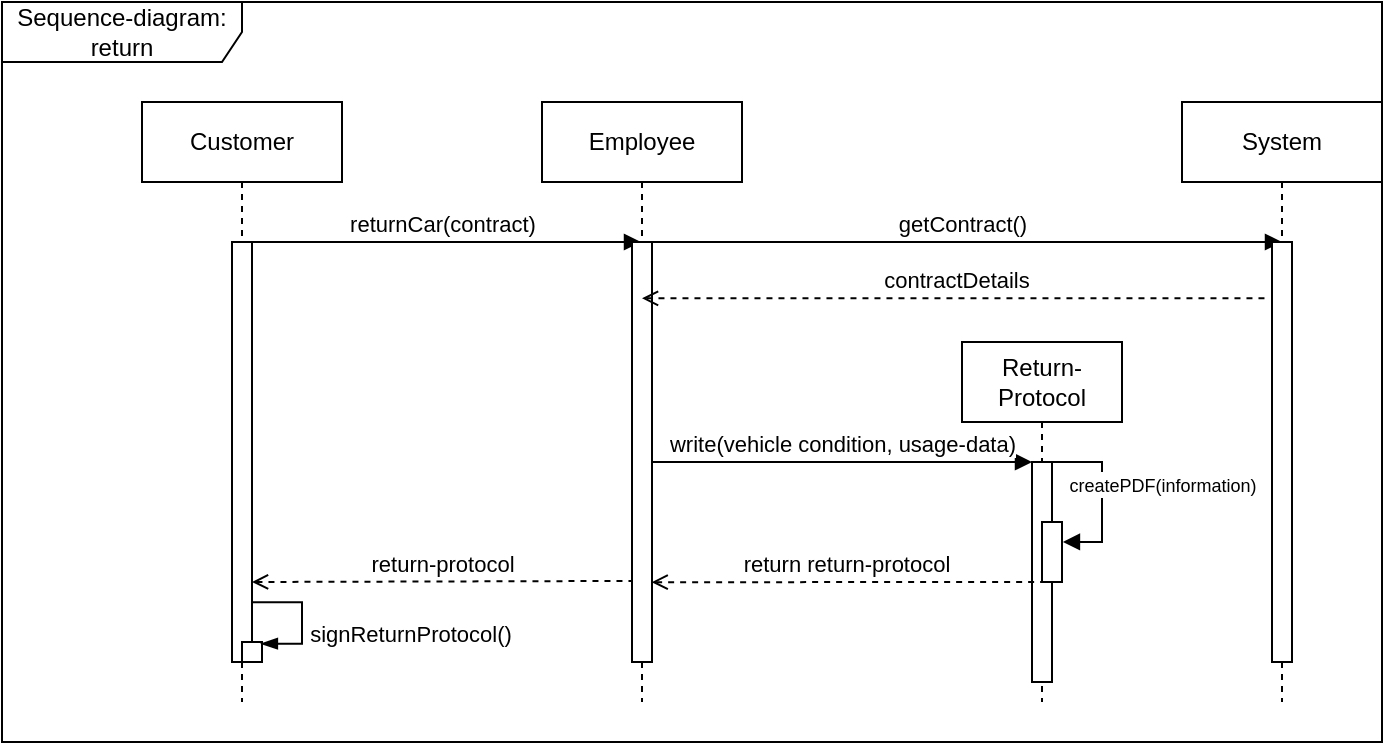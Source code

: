 <mxfile version="26.0.4">
  <diagram name="Seite-1" id="bXjDITTMxru2W0Pr4Kpk">
    <mxGraphModel dx="956" dy="569" grid="1" gridSize="10" guides="1" tooltips="1" connect="1" arrows="1" fold="1" page="1" pageScale="1" pageWidth="827" pageHeight="1169" math="0" shadow="0">
      <root>
        <mxCell id="0" />
        <mxCell id="1" parent="0" />
        <mxCell id="toPsAk9bRAn8ij5QF8aS-1" value="Customer" style="shape=umlLifeline;perimeter=lifelinePerimeter;whiteSpace=wrap;html=1;container=1;dropTarget=0;collapsible=0;recursiveResize=0;outlineConnect=0;portConstraint=eastwest;newEdgeStyle={&quot;curved&quot;:0,&quot;rounded&quot;:0};" vertex="1" parent="1">
          <mxGeometry x="280" y="260" width="100" height="300" as="geometry" />
        </mxCell>
        <mxCell id="toPsAk9bRAn8ij5QF8aS-2" value="Employee" style="shape=umlLifeline;perimeter=lifelinePerimeter;whiteSpace=wrap;html=1;container=1;dropTarget=0;collapsible=0;recursiveResize=0;outlineConnect=0;portConstraint=eastwest;newEdgeStyle={&quot;curved&quot;:0,&quot;rounded&quot;:0};" vertex="1" parent="1">
          <mxGeometry x="480" y="260" width="100" height="300" as="geometry" />
        </mxCell>
        <mxCell id="toPsAk9bRAn8ij5QF8aS-3" value="" style="rounded=0;whiteSpace=wrap;html=1;" vertex="1" parent="1">
          <mxGeometry x="325" y="330" width="10" height="210" as="geometry" />
        </mxCell>
        <mxCell id="toPsAk9bRAn8ij5QF8aS-5" value="returnCar(contract)" style="html=1;verticalAlign=bottom;endArrow=block;curved=0;rounded=0;exitX=0.5;exitY=0;exitDx=0;exitDy=0;" edge="1" parent="1" source="toPsAk9bRAn8ij5QF8aS-3" target="toPsAk9bRAn8ij5QF8aS-2">
          <mxGeometry width="80" relative="1" as="geometry">
            <mxPoint x="380" y="340" as="sourcePoint" />
            <mxPoint x="460" y="340" as="targetPoint" />
          </mxGeometry>
        </mxCell>
        <mxCell id="toPsAk9bRAn8ij5QF8aS-6" value="" style="rounded=0;whiteSpace=wrap;html=1;" vertex="1" parent="1">
          <mxGeometry x="525" y="330" width="10" height="210" as="geometry" />
        </mxCell>
        <mxCell id="toPsAk9bRAn8ij5QF8aS-7" value="System" style="shape=umlLifeline;perimeter=lifelinePerimeter;whiteSpace=wrap;html=1;container=1;dropTarget=0;collapsible=0;recursiveResize=0;outlineConnect=0;portConstraint=eastwest;newEdgeStyle={&quot;curved&quot;:0,&quot;rounded&quot;:0};" vertex="1" parent="1">
          <mxGeometry x="800" y="260" width="100" height="300" as="geometry" />
        </mxCell>
        <mxCell id="toPsAk9bRAn8ij5QF8aS-8" value="getContract()" style="html=1;verticalAlign=bottom;endArrow=block;curved=0;rounded=0;exitX=0.5;exitY=0;exitDx=0;exitDy=0;entryX=0.5;entryY=0;entryDx=0;entryDy=0;" edge="1" parent="1" source="toPsAk9bRAn8ij5QF8aS-6" target="toPsAk9bRAn8ij5QF8aS-9">
          <mxGeometry width="80" relative="1" as="geometry">
            <mxPoint x="535" y="330" as="sourcePoint" />
            <mxPoint x="735" y="330" as="targetPoint" />
          </mxGeometry>
        </mxCell>
        <mxCell id="toPsAk9bRAn8ij5QF8aS-9" value="" style="rounded=0;whiteSpace=wrap;html=1;" vertex="1" parent="1">
          <mxGeometry x="845" y="330" width="10" height="210" as="geometry" />
        </mxCell>
        <mxCell id="toPsAk9bRAn8ij5QF8aS-10" value="contractDetails" style="html=1;verticalAlign=bottom;endArrow=none;curved=0;rounded=0;entryX=-0.181;entryY=0.134;entryDx=0;entryDy=0;entryPerimeter=0;startArrow=open;startFill=0;endFill=0;dashed=1;" edge="1" parent="1" source="toPsAk9bRAn8ij5QF8aS-2" target="toPsAk9bRAn8ij5QF8aS-9">
          <mxGeometry width="80" relative="1" as="geometry">
            <mxPoint x="535" y="360" as="sourcePoint" />
            <mxPoint x="720" y="360" as="targetPoint" />
          </mxGeometry>
        </mxCell>
        <mxCell id="toPsAk9bRAn8ij5QF8aS-11" value="Return-Protocol" style="shape=umlLifeline;perimeter=lifelinePerimeter;whiteSpace=wrap;html=1;container=1;dropTarget=0;collapsible=0;recursiveResize=0;outlineConnect=0;portConstraint=eastwest;newEdgeStyle={&quot;curved&quot;:0,&quot;rounded&quot;:0};" vertex="1" parent="1">
          <mxGeometry x="690" y="380" width="80" height="180" as="geometry" />
        </mxCell>
        <mxCell id="toPsAk9bRAn8ij5QF8aS-12" value="" style="rounded=0;whiteSpace=wrap;html=1;" vertex="1" parent="1">
          <mxGeometry x="725" y="440" width="10" height="110" as="geometry" />
        </mxCell>
        <mxCell id="toPsAk9bRAn8ij5QF8aS-13" value="write(vehicle condition, usage-data)" style="html=1;verticalAlign=bottom;endArrow=block;curved=0;rounded=0;exitX=0.5;exitY=0;exitDx=0;exitDy=0;entryX=0;entryY=0;entryDx=0;entryDy=0;" edge="1" parent="1" target="toPsAk9bRAn8ij5QF8aS-12">
          <mxGeometry width="80" relative="1" as="geometry">
            <mxPoint x="535" y="440" as="sourcePoint" />
            <mxPoint x="610" y="440" as="targetPoint" />
          </mxGeometry>
        </mxCell>
        <mxCell id="toPsAk9bRAn8ij5QF8aS-15" value="" style="rounded=0;whiteSpace=wrap;html=1;" vertex="1" parent="1">
          <mxGeometry x="730" y="470" width="10" height="30" as="geometry" />
        </mxCell>
        <mxCell id="toPsAk9bRAn8ij5QF8aS-16" value="&lt;font style=&quot;font-size: 9px;&quot;&gt;createPDF(information)&lt;/font&gt;" style="html=1;verticalAlign=bottom;endArrow=block;curved=0;rounded=0;exitX=0.5;exitY=0;exitDx=0;exitDy=0;entryX=1.047;entryY=0.333;entryDx=0;entryDy=0;entryPerimeter=0;" edge="1" parent="1" source="toPsAk9bRAn8ij5QF8aS-12" target="toPsAk9bRAn8ij5QF8aS-15">
          <mxGeometry x="0.117" y="30" width="80" relative="1" as="geometry">
            <mxPoint x="620" y="460" as="sourcePoint" />
            <mxPoint x="810" y="460" as="targetPoint" />
            <Array as="points">
              <mxPoint x="760" y="440" />
              <mxPoint x="760" y="480" />
            </Array>
            <mxPoint as="offset" />
          </mxGeometry>
        </mxCell>
        <mxCell id="toPsAk9bRAn8ij5QF8aS-18" value="return return-protocol" style="html=1;verticalAlign=bottom;endArrow=none;curved=0;rounded=0;startArrow=open;startFill=0;endFill=0;dashed=1;exitX=0.983;exitY=0.81;exitDx=0;exitDy=0;exitPerimeter=0;" edge="1" parent="1" source="toPsAk9bRAn8ij5QF8aS-6">
          <mxGeometry width="80" relative="1" as="geometry">
            <mxPoint x="540" y="500" as="sourcePoint" />
            <mxPoint x="730" y="500" as="targetPoint" />
          </mxGeometry>
        </mxCell>
        <mxCell id="toPsAk9bRAn8ij5QF8aS-19" value="return-protocol" style="html=1;verticalAlign=bottom;endArrow=none;curved=0;rounded=0;startArrow=open;startFill=0;endFill=0;dashed=1;exitX=0.983;exitY=0.81;exitDx=0;exitDy=0;exitPerimeter=0;entryX=0.014;entryY=0.807;entryDx=0;entryDy=0;entryPerimeter=0;" edge="1" parent="1" target="toPsAk9bRAn8ij5QF8aS-6">
          <mxGeometry width="80" relative="1" as="geometry">
            <mxPoint x="335" y="500" as="sourcePoint" />
            <mxPoint x="520" y="500" as="targetPoint" />
          </mxGeometry>
        </mxCell>
        <mxCell id="toPsAk9bRAn8ij5QF8aS-20" value="" style="rounded=0;whiteSpace=wrap;html=1;" vertex="1" parent="1">
          <mxGeometry x="330" y="530" width="10" height="10" as="geometry" />
        </mxCell>
        <mxCell id="toPsAk9bRAn8ij5QF8aS-21" value="" style="edgeStyle=elbowEdgeStyle;fontSize=12;html=1;endArrow=blockThin;endFill=1;rounded=0;exitX=1.036;exitY=0.858;exitDx=0;exitDy=0;exitPerimeter=0;entryX=0.945;entryY=0.084;entryDx=0;entryDy=0;entryPerimeter=0;" edge="1" parent="1" source="toPsAk9bRAn8ij5QF8aS-3" target="toPsAk9bRAn8ij5QF8aS-20">
          <mxGeometry width="160" relative="1" as="geometry">
            <mxPoint x="350" y="530" as="sourcePoint" />
            <mxPoint x="510" y="530" as="targetPoint" />
            <Array as="points">
              <mxPoint x="360" y="520" />
            </Array>
          </mxGeometry>
        </mxCell>
        <mxCell id="toPsAk9bRAn8ij5QF8aS-22" value="signReturnProtocol()" style="edgeLabel;html=1;align=center;verticalAlign=middle;resizable=0;points=[];" vertex="1" connectable="0" parent="toPsAk9bRAn8ij5QF8aS-21">
          <mxGeometry x="0.227" relative="1" as="geometry">
            <mxPoint x="54" as="offset" />
          </mxGeometry>
        </mxCell>
        <mxCell id="toPsAk9bRAn8ij5QF8aS-23" value="Sequence-diagram:&lt;div&gt;return&lt;/div&gt;" style="shape=umlFrame;whiteSpace=wrap;html=1;pointerEvents=0;width=120;height=30;" vertex="1" parent="1">
          <mxGeometry x="210" y="210" width="690" height="370" as="geometry" />
        </mxCell>
      </root>
    </mxGraphModel>
  </diagram>
</mxfile>
